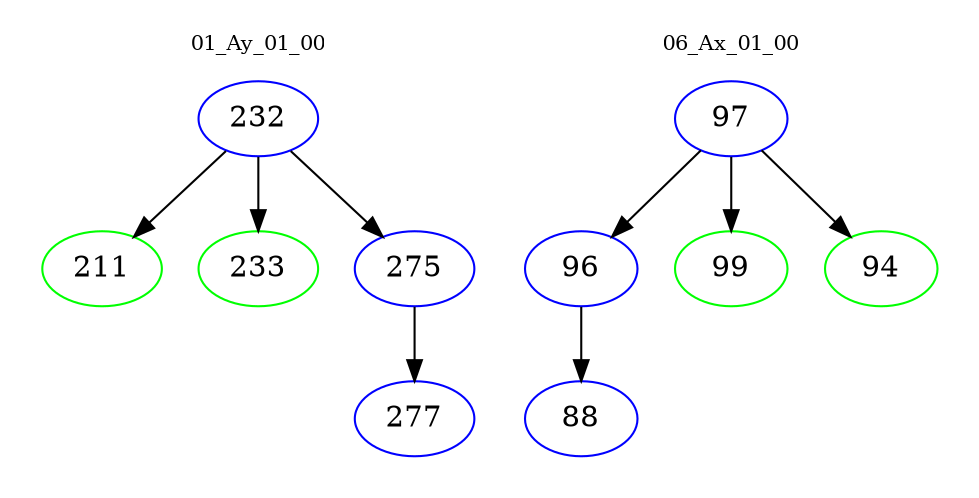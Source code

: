 digraph{
subgraph cluster_0 {
color = white
label = "01_Ay_01_00";
fontsize=10;
T0_232 [label="232", color="blue"]
T0_232 -> T0_211 [color="black"]
T0_211 [label="211", color="green"]
T0_232 -> T0_233 [color="black"]
T0_233 [label="233", color="green"]
T0_232 -> T0_275 [color="black"]
T0_275 [label="275", color="blue"]
T0_275 -> T0_277 [color="black"]
T0_277 [label="277", color="blue"]
}
subgraph cluster_1 {
color = white
label = "06_Ax_01_00";
fontsize=10;
T1_97 [label="97", color="blue"]
T1_97 -> T1_96 [color="black"]
T1_96 [label="96", color="blue"]
T1_96 -> T1_88 [color="black"]
T1_88 [label="88", color="blue"]
T1_97 -> T1_99 [color="black"]
T1_99 [label="99", color="green"]
T1_97 -> T1_94 [color="black"]
T1_94 [label="94", color="green"]
}
}
